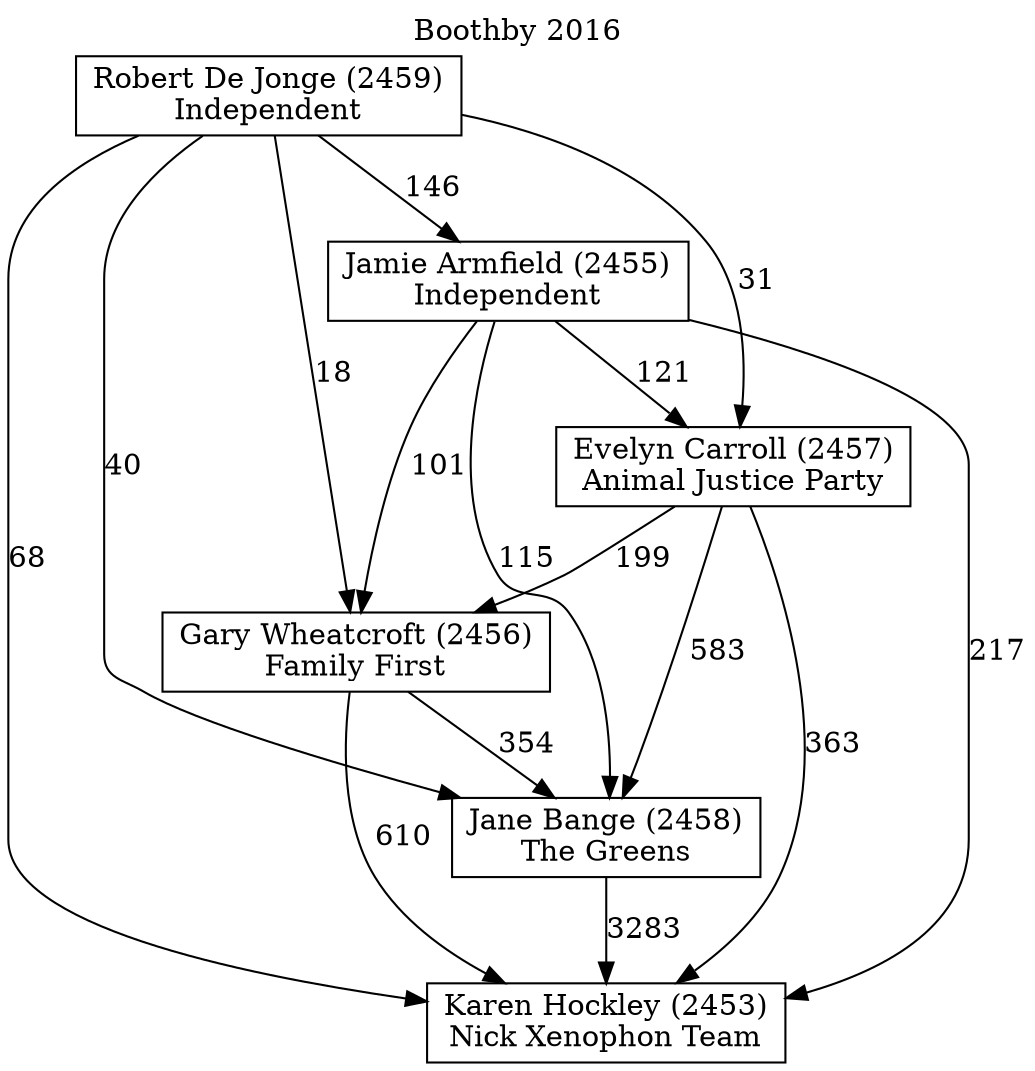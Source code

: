 // House preference flow
digraph "Karen Hockley (2453)_Boothby_2016" {
	graph [label="Boothby 2016" labelloc=t mclimit=2]
	node [shape=box]
	"Karen Hockley (2453)" [label="Karen Hockley (2453)
Nick Xenophon Team"]
	"Jane Bange (2458)" [label="Jane Bange (2458)
The Greens"]
	"Gary Wheatcroft (2456)" [label="Gary Wheatcroft (2456)
Family First"]
	"Evelyn Carroll (2457)" [label="Evelyn Carroll (2457)
Animal Justice Party"]
	"Jamie Armfield (2455)" [label="Jamie Armfield (2455)
Independent"]
	"Robert De Jonge (2459)" [label="Robert De Jonge (2459)
Independent"]
	"Jane Bange (2458)" -> "Karen Hockley (2453)" [label=3283]
	"Gary Wheatcroft (2456)" -> "Jane Bange (2458)" [label=354]
	"Evelyn Carroll (2457)" -> "Gary Wheatcroft (2456)" [label=199]
	"Jamie Armfield (2455)" -> "Evelyn Carroll (2457)" [label=121]
	"Robert De Jonge (2459)" -> "Jamie Armfield (2455)" [label=146]
	"Gary Wheatcroft (2456)" -> "Karen Hockley (2453)" [label=610]
	"Evelyn Carroll (2457)" -> "Karen Hockley (2453)" [label=363]
	"Jamie Armfield (2455)" -> "Karen Hockley (2453)" [label=217]
	"Robert De Jonge (2459)" -> "Karen Hockley (2453)" [label=68]
	"Robert De Jonge (2459)" -> "Evelyn Carroll (2457)" [label=31]
	"Jamie Armfield (2455)" -> "Gary Wheatcroft (2456)" [label=101]
	"Robert De Jonge (2459)" -> "Gary Wheatcroft (2456)" [label=18]
	"Evelyn Carroll (2457)" -> "Jane Bange (2458)" [label=583]
	"Jamie Armfield (2455)" -> "Jane Bange (2458)" [label=115]
	"Robert De Jonge (2459)" -> "Jane Bange (2458)" [label=40]
}
